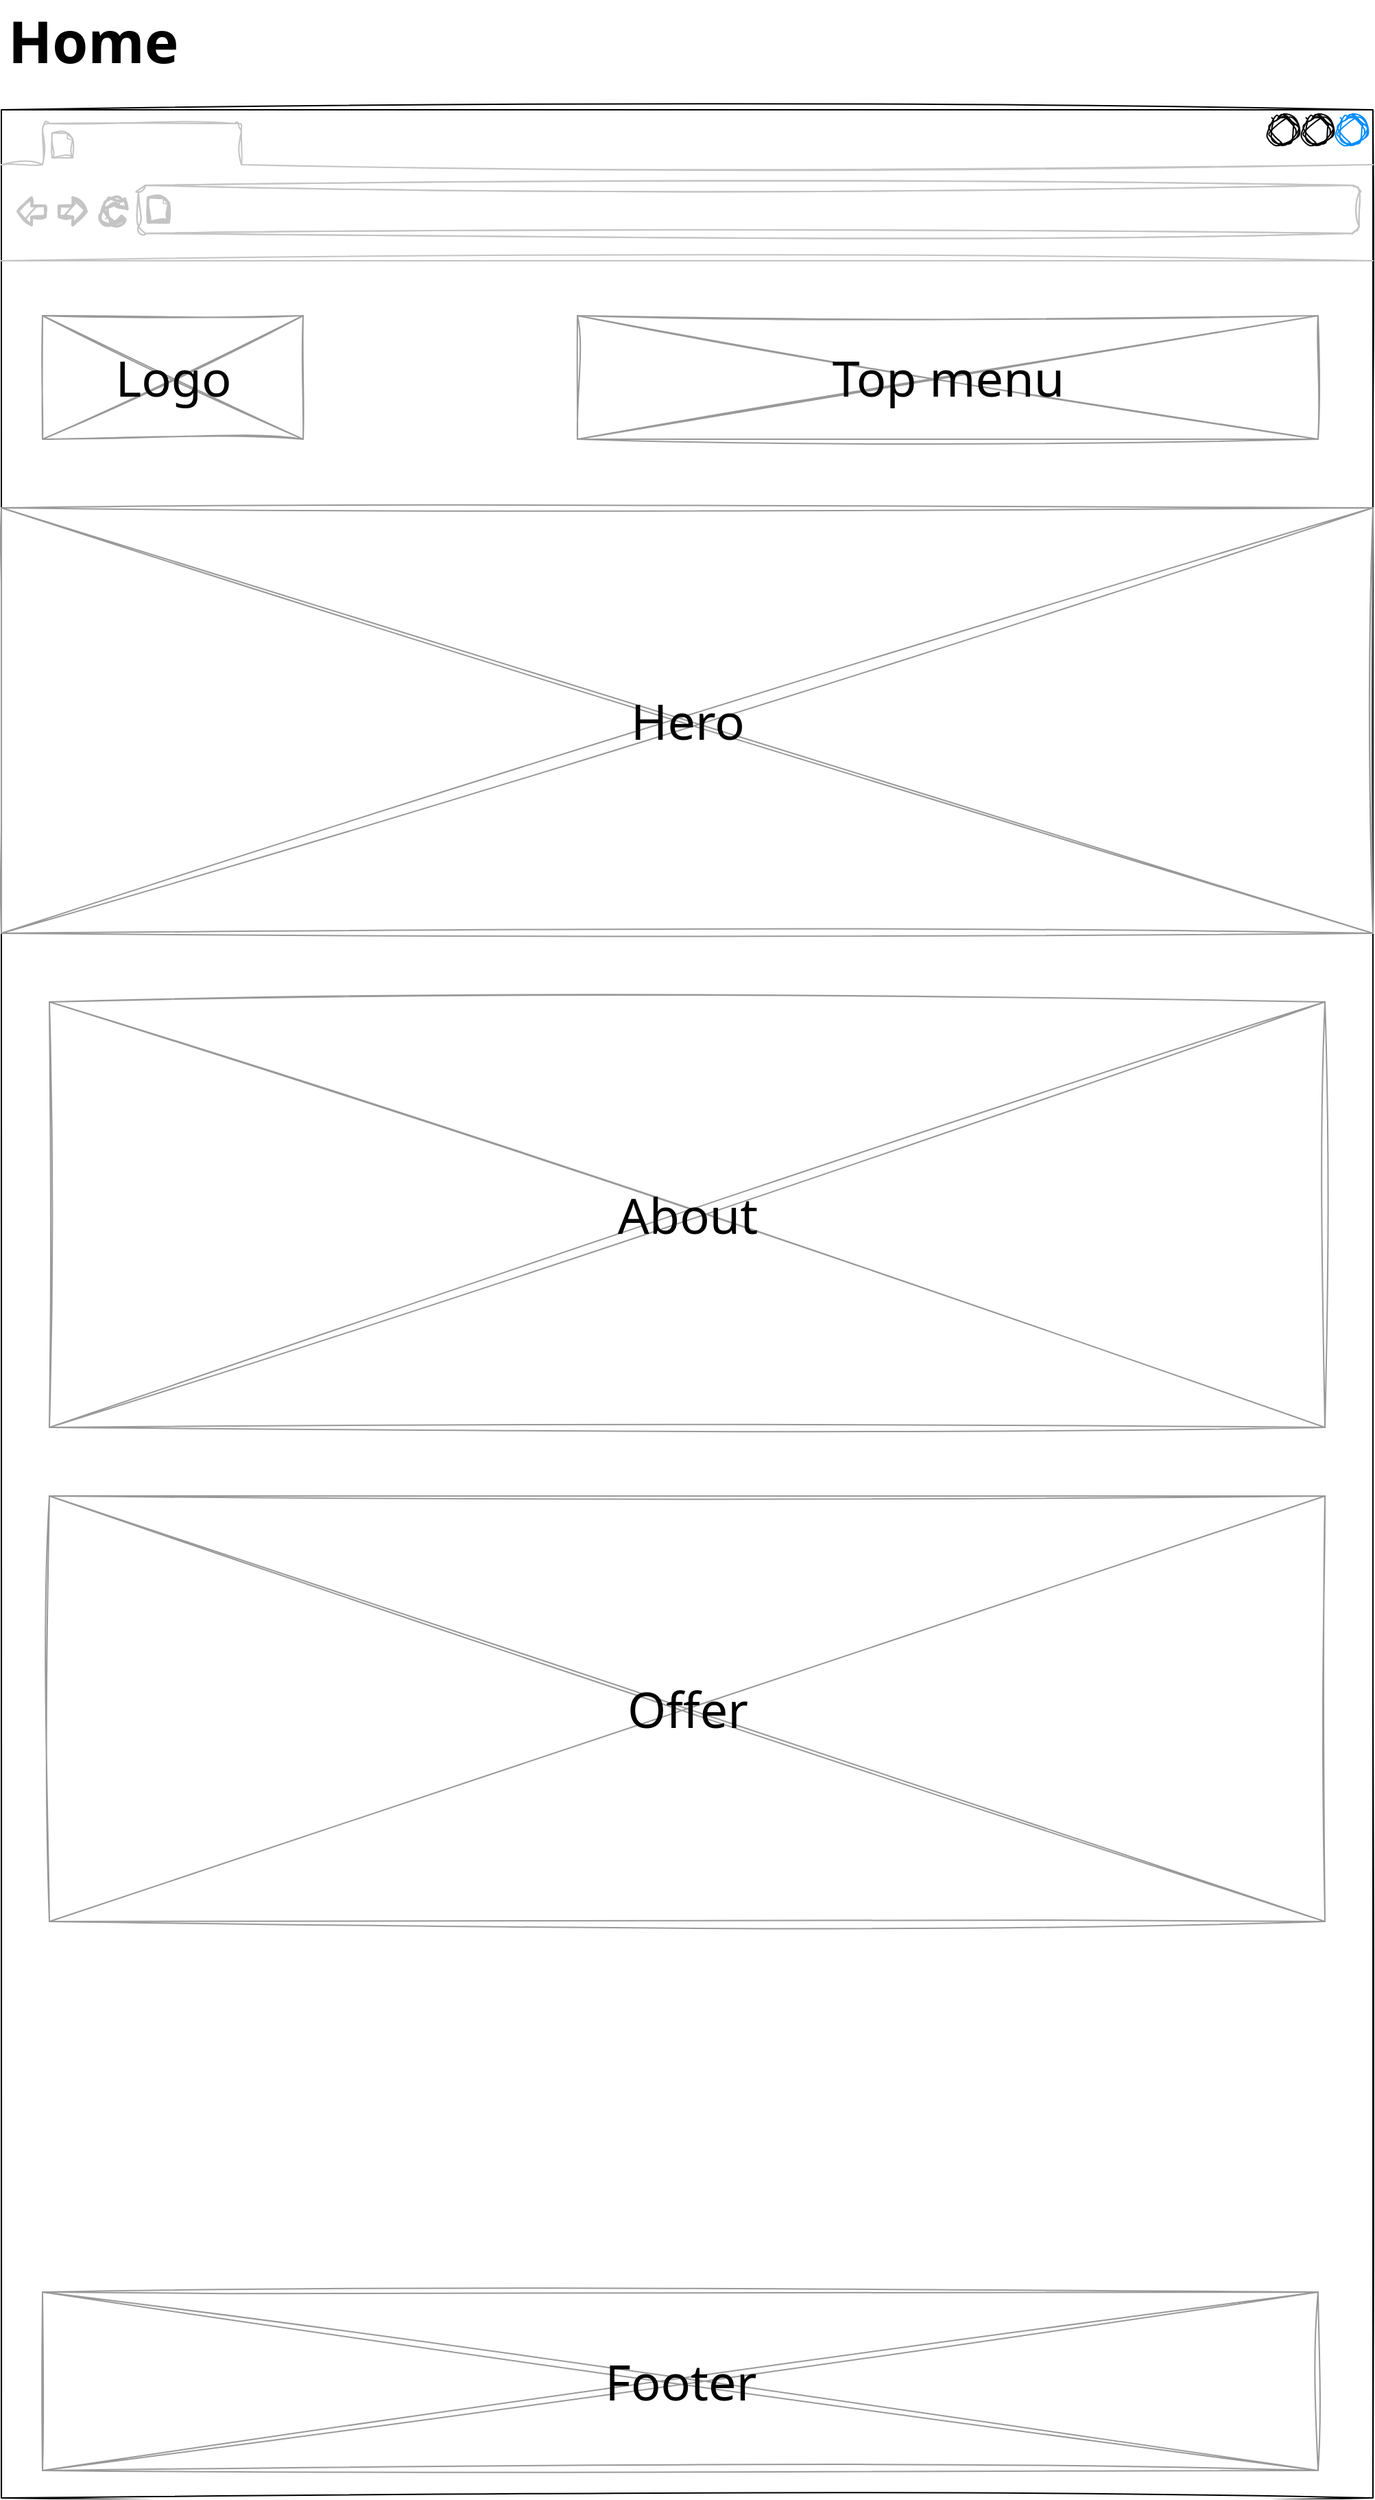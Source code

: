 <mxfile version="21.3.7" type="github" pages="8">
  <diagram name="Home" id="f1b7ffb7-ca1e-a977-7cf5-a751b3c06c05">
    <mxGraphModel dx="5130" dy="3997" grid="1" gridSize="10" guides="1" tooltips="1" connect="1" arrows="1" fold="1" page="1" pageScale="1" pageWidth="826" pageHeight="1169" background="none" math="0" shadow="0">
      <root>
        <mxCell id="0" />
        <mxCell id="1" parent="0" />
        <mxCell id="XexKhYFUGnHcfU3dh805-70" value="" style="strokeWidth=1;shadow=0;dashed=0;align=center;html=1;shape=mxgraph.mockup.containers.browserWindow;rSize=0;strokeColor2=#008cff;strokeColor3=#c4c4c4;mainText=,;recursiveResize=0;movable=0;resizable=0;rotatable=0;deletable=0;editable=0;locked=1;connectable=0;container=0;autosize=0;strokeOpacity=100;fillOpacity=100;fillColor=none;sketch=1;curveFitting=1;jiggle=2;" vertex="1" parent="1">
          <mxGeometry y="-90" width="1000" height="1740" as="geometry" />
        </mxCell>
        <mxCell id="XexKhYFUGnHcfU3dh805-64" value="Home" style="rounded=1;whiteSpace=wrap;html=1;fontSize=42;fontFamily=Noto Sans;fontSource=https%3A%2F%2Ffonts.googleapis.com%2Fcss%3Ffamily%3DNoto%2BSans;align=left;gradientColor=none;fontStyle=1;fillColor=none;strokeColor=none;sketch=1;curveFitting=1;jiggle=2;" vertex="1" parent="1">
          <mxGeometry x="3" y="-170" width="700" height="60" as="geometry" />
        </mxCell>
        <mxCell id="XexKhYFUGnHcfU3dh805-97" value="&lt;p style=&quot;font-size: 36px;&quot;&gt;Logo&lt;/p&gt;" style="verticalLabelPosition=middle;shadow=0;dashed=0;align=center;html=1;verticalAlign=middle;strokeWidth=1;shape=mxgraph.mockup.graphics.simpleIcon;strokeColor=#999999;labelPosition=center;fontStyle=0;fontFamily=Noto Sans;fontSource=https%3A%2F%2Ffonts.googleapis.com%2Fcss%3Ffamily%3DNoto%2BSans;sketch=1;curveFitting=1;jiggle=2;" vertex="1" parent="1">
          <mxGeometry x="30" y="60" width="190" height="90" as="geometry" />
        </mxCell>
        <mxCell id="XexKhYFUGnHcfU3dh805-100" value="&lt;p style=&quot;font-size: 36px;&quot;&gt;Top menu&lt;/p&gt;" style="verticalLabelPosition=middle;shadow=0;dashed=0;align=center;html=1;verticalAlign=middle;strokeWidth=1;shape=mxgraph.mockup.graphics.simpleIcon;strokeColor=#999999;labelPosition=center;fontStyle=0;fontFamily=Noto Sans;fontSource=https%3A%2F%2Ffonts.googleapis.com%2Fcss%3Ffamily%3DNoto%2BSans;sketch=1;curveFitting=1;jiggle=2;" vertex="1" parent="1">
          <mxGeometry x="420" y="60" width="540" height="90" as="geometry" />
        </mxCell>
        <mxCell id="XexKhYFUGnHcfU3dh805-101" value="&lt;p style=&quot;font-size: 36px;&quot;&gt;Footer&lt;/p&gt;" style="verticalLabelPosition=middle;shadow=0;dashed=0;align=center;html=1;verticalAlign=middle;strokeWidth=1;shape=mxgraph.mockup.graphics.simpleIcon;strokeColor=#999999;labelPosition=center;fontStyle=0;fontFamily=Noto Sans;fontSource=https%3A%2F%2Ffonts.googleapis.com%2Fcss%3Ffamily%3DNoto%2BSans;sketch=1;curveFitting=1;jiggle=2;" vertex="1" parent="1">
          <mxGeometry x="30" y="1500" width="930" height="130" as="geometry" />
        </mxCell>
        <mxCell id="XexKhYFUGnHcfU3dh805-102" value="&lt;p style=&quot;font-size: 36px;&quot;&gt;Hero&lt;/p&gt;" style="verticalLabelPosition=middle;shadow=0;dashed=0;align=center;html=1;verticalAlign=middle;strokeWidth=1;shape=mxgraph.mockup.graphics.simpleIcon;strokeColor=#999999;labelPosition=center;fontStyle=0;fontFamily=Noto Sans;fontSource=https%3A%2F%2Ffonts.googleapis.com%2Fcss%3Ffamily%3DNoto%2BSans;sketch=1;curveFitting=1;jiggle=2;" vertex="1" parent="1">
          <mxGeometry y="200" width="1000" height="310" as="geometry" />
        </mxCell>
        <mxCell id="XexKhYFUGnHcfU3dh805-103" value="&lt;p style=&quot;font-size: 36px;&quot;&gt;About&lt;/p&gt;" style="verticalLabelPosition=middle;shadow=0;dashed=0;align=center;html=1;verticalAlign=middle;strokeWidth=1;shape=mxgraph.mockup.graphics.simpleIcon;strokeColor=#999999;labelPosition=center;fontStyle=0;fontFamily=Noto Sans;fontSource=https%3A%2F%2Ffonts.googleapis.com%2Fcss%3Ffamily%3DNoto%2BSans;sketch=1;curveFitting=1;jiggle=2;" vertex="1" parent="1">
          <mxGeometry x="35" y="560" width="930" height="310" as="geometry" />
        </mxCell>
        <mxCell id="XexKhYFUGnHcfU3dh805-104" value="&lt;p style=&quot;font-size: 36px;&quot;&gt;Offer&lt;/p&gt;" style="verticalLabelPosition=middle;shadow=0;dashed=0;align=center;html=1;verticalAlign=middle;strokeWidth=1;shape=mxgraph.mockup.graphics.simpleIcon;strokeColor=#999999;labelPosition=center;fontStyle=0;fontFamily=Noto Sans;fontSource=https%3A%2F%2Ffonts.googleapis.com%2Fcss%3Ffamily%3DNoto%2BSans;sketch=1;curveFitting=1;jiggle=2;" vertex="1" parent="1">
          <mxGeometry x="35" y="920" width="930" height="310" as="geometry" />
        </mxCell>
      </root>
    </mxGraphModel>
  </diagram>
  <diagram name="Blog" id="t9nNm-OGqDk1KQs1UZtv">
    <mxGraphModel dx="2052" dy="2300" grid="1" gridSize="10" guides="1" tooltips="1" connect="1" arrows="1" fold="1" page="1" pageScale="1" pageWidth="826" pageHeight="1169" background="none" math="0" shadow="0">
      <root>
        <mxCell id="jdfjYdp7Dpk2zrsOBO0Q-0" />
        <mxCell id="jdfjYdp7Dpk2zrsOBO0Q-1" parent="jdfjYdp7Dpk2zrsOBO0Q-0" />
        <mxCell id="jdfjYdp7Dpk2zrsOBO0Q-2" value="" style="strokeWidth=1;shadow=0;dashed=0;align=center;html=1;shape=mxgraph.mockup.containers.browserWindow;rSize=0;strokeColor2=#008cff;strokeColor3=#c4c4c4;mainText=,;recursiveResize=0;movable=0;resizable=0;rotatable=0;deletable=0;editable=0;locked=1;connectable=0;container=0;autosize=0;strokeOpacity=100;fillOpacity=100;fillColor=none;sketch=1;curveFitting=1;jiggle=2;" vertex="1" parent="jdfjYdp7Dpk2zrsOBO0Q-1">
          <mxGeometry y="-90" width="1000" height="1740" as="geometry" />
        </mxCell>
        <mxCell id="jdfjYdp7Dpk2zrsOBO0Q-3" value="Blog" style="rounded=1;whiteSpace=wrap;html=1;fontSize=42;fontFamily=Noto Sans;fontSource=https%3A%2F%2Ffonts.googleapis.com%2Fcss%3Ffamily%3DNoto%2BSans;align=left;gradientColor=none;fontStyle=1;fillColor=none;strokeColor=none;sketch=1;curveFitting=1;jiggle=2;" vertex="1" parent="jdfjYdp7Dpk2zrsOBO0Q-1">
          <mxGeometry x="3" y="-170" width="700" height="60" as="geometry" />
        </mxCell>
        <mxCell id="jdfjYdp7Dpk2zrsOBO0Q-4" value="&lt;p style=&quot;font-size: 36px;&quot;&gt;Logo&lt;/p&gt;" style="verticalLabelPosition=middle;shadow=0;dashed=0;align=center;html=1;verticalAlign=middle;strokeWidth=1;shape=mxgraph.mockup.graphics.simpleIcon;strokeColor=#999999;labelPosition=center;fontStyle=0;fontFamily=Noto Sans;fontSource=https%3A%2F%2Ffonts.googleapis.com%2Fcss%3Ffamily%3DNoto%2BSans;sketch=1;curveFitting=1;jiggle=2;" vertex="1" parent="jdfjYdp7Dpk2zrsOBO0Q-1">
          <mxGeometry x="30" y="60" width="190" height="90" as="geometry" />
        </mxCell>
        <mxCell id="jdfjYdp7Dpk2zrsOBO0Q-5" value="&lt;p style=&quot;font-size: 36px;&quot;&gt;Top menu&lt;/p&gt;" style="verticalLabelPosition=middle;shadow=0;dashed=0;align=center;html=1;verticalAlign=middle;strokeWidth=1;shape=mxgraph.mockup.graphics.simpleIcon;strokeColor=#999999;labelPosition=center;fontStyle=0;fontFamily=Noto Sans;fontSource=https%3A%2F%2Ffonts.googleapis.com%2Fcss%3Ffamily%3DNoto%2BSans;sketch=1;curveFitting=1;jiggle=2;" vertex="1" parent="jdfjYdp7Dpk2zrsOBO0Q-1">
          <mxGeometry x="420" y="60" width="540" height="90" as="geometry" />
        </mxCell>
        <mxCell id="jdfjYdp7Dpk2zrsOBO0Q-6" value="&lt;p style=&quot;font-size: 36px;&quot;&gt;Footer&lt;/p&gt;" style="verticalLabelPosition=middle;shadow=0;dashed=0;align=center;html=1;verticalAlign=middle;strokeWidth=1;shape=mxgraph.mockup.graphics.simpleIcon;strokeColor=#999999;labelPosition=center;fontStyle=0;fontFamily=Noto Sans;fontSource=https%3A%2F%2Ffonts.googleapis.com%2Fcss%3Ffamily%3DNoto%2BSans;sketch=1;curveFitting=1;jiggle=2;" vertex="1" parent="jdfjYdp7Dpk2zrsOBO0Q-1">
          <mxGeometry x="30" y="1500" width="930" height="130" as="geometry" />
        </mxCell>
        <mxCell id="jdfjYdp7Dpk2zrsOBO0Q-7" value="&lt;p style=&quot;font-size: 36px;&quot;&gt;Hero&lt;/p&gt;" style="verticalLabelPosition=middle;shadow=0;dashed=0;align=center;html=1;verticalAlign=middle;strokeWidth=1;shape=mxgraph.mockup.graphics.simpleIcon;strokeColor=#999999;labelPosition=center;fontStyle=0;fontFamily=Noto Sans;fontSource=https%3A%2F%2Ffonts.googleapis.com%2Fcss%3Ffamily%3DNoto%2BSans;sketch=1;curveFitting=1;jiggle=2;" vertex="1" parent="jdfjYdp7Dpk2zrsOBO0Q-1">
          <mxGeometry x="10" y="200" width="980" height="150" as="geometry" />
        </mxCell>
        <mxCell id="jdfjYdp7Dpk2zrsOBO0Q-8" value="&lt;p style=&quot;font-size: 36px;&quot;&gt;Posts&lt;/p&gt;" style="verticalLabelPosition=middle;shadow=0;dashed=0;align=center;html=1;verticalAlign=middle;strokeWidth=1;shape=mxgraph.mockup.graphics.simpleIcon;strokeColor=#999999;labelPosition=center;fontStyle=0;fontFamily=Noto Sans;fontSource=https%3A%2F%2Ffonts.googleapis.com%2Fcss%3Ffamily%3DNoto%2BSans;sketch=1;curveFitting=1;jiggle=2;" vertex="1" parent="jdfjYdp7Dpk2zrsOBO0Q-1">
          <mxGeometry x="20" y="390" width="940" height="1030" as="geometry" />
        </mxCell>
        <mxCell id="Bv6TClAobCggvYSNfZHS-0" style="edgeStyle=orthogonalEdgeStyle;rounded=0;orthogonalLoop=1;jettySize=auto;html=1;exitX=1;exitY=0.5;exitDx=0;exitDy=0;strokeWidth=4;" edge="1" parent="jdfjYdp7Dpk2zrsOBO0Q-1" source="BR5kYCvfZQOicTjzTiLp-3">
          <mxGeometry relative="1" as="geometry">
            <mxPoint x="1100" y="570" as="targetPoint" />
          </mxGeometry>
        </mxCell>
        <mxCell id="BR5kYCvfZQOicTjzTiLp-3" value="" style="rounded=0;whiteSpace=wrap;html=1;" vertex="1" parent="jdfjYdp7Dpk2zrsOBO0Q-1">
          <mxGeometry x="30" y="410" width="410" height="500" as="geometry" />
        </mxCell>
        <mxCell id="BR5kYCvfZQOicTjzTiLp-1" value="&lt;p style=&quot;font-size: 36px;&quot;&gt;Image&lt;/p&gt;" style="verticalLabelPosition=middle;shadow=0;dashed=0;align=center;html=1;verticalAlign=middle;strokeWidth=1;shape=mxgraph.mockup.graphics.simpleIcon;strokeColor=#999999;labelPosition=center;fontStyle=0;fontFamily=Noto Sans;fontSource=https%3A%2F%2Ffonts.googleapis.com%2Fcss%3Ffamily%3DNoto%2BSans;sketch=1;curveFitting=1;jiggle=2;" vertex="1" parent="jdfjYdp7Dpk2zrsOBO0Q-1">
          <mxGeometry x="50" y="420" width="340" height="310" as="geometry" />
        </mxCell>
        <mxCell id="Bv6TClAobCggvYSNfZHS-2" style="edgeStyle=orthogonalEdgeStyle;rounded=0;orthogonalLoop=1;jettySize=auto;html=1;fontSize=13;strokeWidth=4;" edge="1" parent="jdfjYdp7Dpk2zrsOBO0Q-1" source="BR5kYCvfZQOicTjzTiLp-2">
          <mxGeometry relative="1" as="geometry">
            <mxPoint x="1130" y="845" as="targetPoint" />
          </mxGeometry>
        </mxCell>
        <mxCell id="BR5kYCvfZQOicTjzTiLp-2" value="&lt;p style=&quot;font-size: 23px;&quot;&gt;&lt;span style=&quot;background-color: initial; font-size: 23px;&quot;&gt;Read more&lt;/span&gt;&lt;br style=&quot;font-size: 23px;&quot;&gt;&lt;/p&gt;" style="verticalLabelPosition=middle;shadow=0;dashed=0;align=center;html=1;verticalAlign=middle;strokeWidth=1;shape=mxgraph.mockup.graphics.simpleIcon;strokeColor=#999999;labelPosition=center;fontStyle=0;fontFamily=Noto Sans;fontSource=https%3A%2F%2Ffonts.googleapis.com%2Fcss%3Ffamily%3DNoto%2BSans;sketch=1;curveFitting=1;jiggle=2;fontSize=23;" vertex="1" parent="jdfjYdp7Dpk2zrsOBO0Q-1">
          <mxGeometry x="60" y="820" width="110" height="50" as="geometry" />
        </mxCell>
        <UserObject label="Post card" placeholders="1" name="Variable" id="Bv6TClAobCggvYSNfZHS-1">
          <mxCell style="text;html=1;strokeColor=none;fillColor=none;align=center;verticalAlign=middle;whiteSpace=wrap;overflow=hidden;fontSize=42;" vertex="1" parent="jdfjYdp7Dpk2zrsOBO0Q-1">
            <mxGeometry x="1130" y="540" width="180" height="65" as="geometry" />
          </mxCell>
        </UserObject>
        <UserObject label="Link to Individual post" placeholders="1" name="Variable" id="Bv6TClAobCggvYSNfZHS-3">
          <mxCell style="text;html=1;strokeColor=none;fillColor=none;align=left;verticalAlign=middle;whiteSpace=wrap;overflow=hidden;fontSize=29;" vertex="1" parent="jdfjYdp7Dpk2zrsOBO0Q-1">
            <mxGeometry x="1160" y="812.5" width="310" height="87.5" as="geometry" />
          </mxCell>
        </UserObject>
      </root>
    </mxGraphModel>
  </diagram>
  <diagram name="Individual post" id="z8-I2yXZ72ctRzcJp6PR">
    <mxGraphModel dx="3731" dy="3225" grid="1" gridSize="10" guides="1" tooltips="1" connect="1" arrows="1" fold="1" page="1" pageScale="1" pageWidth="826" pageHeight="1169" background="none" math="0" shadow="0">
      <root>
        <mxCell id="hn_hDiAqOcu1L55KhN0u-0" />
        <mxCell id="hn_hDiAqOcu1L55KhN0u-1" parent="hn_hDiAqOcu1L55KhN0u-0" />
        <mxCell id="hn_hDiAqOcu1L55KhN0u-2" value="" style="strokeWidth=1;shadow=0;dashed=0;align=center;html=1;shape=mxgraph.mockup.containers.browserWindow;rSize=0;strokeColor2=#008cff;strokeColor3=#c4c4c4;mainText=,;recursiveResize=0;movable=0;resizable=0;rotatable=0;deletable=0;editable=0;locked=1;connectable=0;container=0;autosize=0;strokeOpacity=100;fillOpacity=100;fillColor=none;sketch=1;curveFitting=1;jiggle=2;" vertex="1" parent="hn_hDiAqOcu1L55KhN0u-1">
          <mxGeometry y="-90" width="1000" height="1740" as="geometry" />
        </mxCell>
        <mxCell id="hn_hDiAqOcu1L55KhN0u-3" value="Individual post" style="rounded=1;whiteSpace=wrap;html=1;fontSize=42;fontFamily=Noto Sans;fontSource=https%3A%2F%2Ffonts.googleapis.com%2Fcss%3Ffamily%3DNoto%2BSans;align=left;gradientColor=none;fontStyle=1;fillColor=none;strokeColor=none;sketch=1;curveFitting=1;jiggle=2;" vertex="1" parent="hn_hDiAqOcu1L55KhN0u-1">
          <mxGeometry x="3" y="-170" width="700" height="60" as="geometry" />
        </mxCell>
        <mxCell id="hn_hDiAqOcu1L55KhN0u-4" value="&lt;p style=&quot;font-size: 36px;&quot;&gt;Logo&lt;/p&gt;" style="verticalLabelPosition=middle;shadow=0;dashed=0;align=center;html=1;verticalAlign=middle;strokeWidth=1;shape=mxgraph.mockup.graphics.simpleIcon;strokeColor=#999999;labelPosition=center;fontStyle=0;fontFamily=Noto Sans;fontSource=https%3A%2F%2Ffonts.googleapis.com%2Fcss%3Ffamily%3DNoto%2BSans;sketch=1;curveFitting=1;jiggle=2;" vertex="1" parent="hn_hDiAqOcu1L55KhN0u-1">
          <mxGeometry x="30" y="60" width="190" height="90" as="geometry" />
        </mxCell>
        <mxCell id="hn_hDiAqOcu1L55KhN0u-5" value="&lt;p style=&quot;font-size: 36px;&quot;&gt;Top menu&lt;/p&gt;" style="verticalLabelPosition=middle;shadow=0;dashed=0;align=center;html=1;verticalAlign=middle;strokeWidth=1;shape=mxgraph.mockup.graphics.simpleIcon;strokeColor=#999999;labelPosition=center;fontStyle=0;fontFamily=Noto Sans;fontSource=https%3A%2F%2Ffonts.googleapis.com%2Fcss%3Ffamily%3DNoto%2BSans;sketch=1;curveFitting=1;jiggle=2;" vertex="1" parent="hn_hDiAqOcu1L55KhN0u-1">
          <mxGeometry x="420" y="60" width="540" height="90" as="geometry" />
        </mxCell>
        <mxCell id="hn_hDiAqOcu1L55KhN0u-6" value="&lt;p style=&quot;font-size: 36px;&quot;&gt;Footer&lt;/p&gt;" style="verticalLabelPosition=middle;shadow=0;dashed=0;align=center;html=1;verticalAlign=middle;strokeWidth=1;shape=mxgraph.mockup.graphics.simpleIcon;strokeColor=#999999;labelPosition=center;fontStyle=0;fontFamily=Noto Sans;fontSource=https%3A%2F%2Ffonts.googleapis.com%2Fcss%3Ffamily%3DNoto%2BSans;sketch=1;curveFitting=1;jiggle=2;" vertex="1" parent="hn_hDiAqOcu1L55KhN0u-1">
          <mxGeometry x="30" y="1500" width="930" height="130" as="geometry" />
        </mxCell>
        <mxCell id="hn_hDiAqOcu1L55KhN0u-7" value="&lt;p style=&quot;font-size: 36px;&quot;&gt;Hero&lt;/p&gt;" style="verticalLabelPosition=middle;shadow=0;dashed=0;align=center;html=1;verticalAlign=middle;strokeWidth=1;shape=mxgraph.mockup.graphics.simpleIcon;strokeColor=#999999;labelPosition=center;fontStyle=0;fontFamily=Noto Sans;fontSource=https%3A%2F%2Ffonts.googleapis.com%2Fcss%3Ffamily%3DNoto%2BSans;sketch=1;curveFitting=1;jiggle=2;" vertex="1" parent="hn_hDiAqOcu1L55KhN0u-1">
          <mxGeometry x="10" y="200" width="980" height="150" as="geometry" />
        </mxCell>
        <mxCell id="hn_hDiAqOcu1L55KhN0u-10" value="" style="rounded=0;whiteSpace=wrap;html=1;" vertex="1" parent="hn_hDiAqOcu1L55KhN0u-1">
          <mxGeometry x="30" y="410" width="950" height="1020" as="geometry" />
        </mxCell>
        <mxCell id="X-rcv1pr4bSzqXrHqVum-2" value="&lt;h1&gt;Heading&lt;/h1&gt;&lt;p&gt;Labels&lt;/p&gt;Content.&amp;nbsp;&lt;span style=&quot;background-color: initial;&quot;&gt;Lorem ipsum dolor sit amet, consectetur adipisicing elit, sed do eiusmod tempor incididunt ut labore et dolore magna aliqua.&lt;/span&gt;" style="text;html=1;strokeColor=none;fillColor=none;spacing=5;spacingTop=-20;whiteSpace=wrap;overflow=hidden;rounded=0;" vertex="1" parent="hn_hDiAqOcu1L55KhN0u-1">
          <mxGeometry x="80" y="465" width="840" height="120" as="geometry" />
        </mxCell>
        <mxCell id="X-rcv1pr4bSzqXrHqVum-12" value="" style="group" vertex="1" connectable="0" parent="hn_hDiAqOcu1L55KhN0u-1">
          <mxGeometry x="90" y="630" width="700" height="620" as="geometry" />
        </mxCell>
        <mxCell id="X-rcv1pr4bSzqXrHqVum-3" value="" style="verticalLabelPosition=bottom;shadow=0;dashed=0;align=center;html=1;verticalAlign=top;strokeWidth=1;shape=mxgraph.mockup.graphics.simpleIcon;strokeColor=#999999;fillColor=#ffffff;" vertex="1" parent="X-rcv1pr4bSzqXrHqVum-12">
          <mxGeometry width="175" height="155" as="geometry" />
        </mxCell>
        <mxCell id="X-rcv1pr4bSzqXrHqVum-4" value="" style="verticalLabelPosition=bottom;shadow=0;dashed=0;align=center;html=1;verticalAlign=top;strokeWidth=1;shape=mxgraph.mockup.graphics.simpleIcon;strokeColor=#999999;fillColor=#ffffff;" vertex="1" parent="X-rcv1pr4bSzqXrHqVum-12">
          <mxGeometry x="262.5" width="175" height="155" as="geometry" />
        </mxCell>
        <mxCell id="X-rcv1pr4bSzqXrHqVum-5" value="" style="verticalLabelPosition=bottom;shadow=0;dashed=0;align=center;html=1;verticalAlign=top;strokeWidth=1;shape=mxgraph.mockup.graphics.simpleIcon;strokeColor=#999999;fillColor=#ffffff;" vertex="1" parent="X-rcv1pr4bSzqXrHqVum-12">
          <mxGeometry x="525" width="175" height="155" as="geometry" />
        </mxCell>
        <mxCell id="X-rcv1pr4bSzqXrHqVum-6" value="" style="verticalLabelPosition=bottom;shadow=0;dashed=0;align=center;html=1;verticalAlign=top;strokeWidth=1;shape=mxgraph.mockup.graphics.simpleIcon;strokeColor=#999999;fillColor=#ffffff;" vertex="1" parent="X-rcv1pr4bSzqXrHqVum-12">
          <mxGeometry y="232.5" width="175" height="155" as="geometry" />
        </mxCell>
        <mxCell id="X-rcv1pr4bSzqXrHqVum-7" value="" style="verticalLabelPosition=bottom;shadow=0;dashed=0;align=center;html=1;verticalAlign=top;strokeWidth=1;shape=mxgraph.mockup.graphics.simpleIcon;strokeColor=#999999;fillColor=#ffffff;" vertex="1" parent="X-rcv1pr4bSzqXrHqVum-12">
          <mxGeometry x="262.5" y="232.5" width="175" height="155" as="geometry" />
        </mxCell>
        <mxCell id="X-rcv1pr4bSzqXrHqVum-13" style="edgeStyle=orthogonalEdgeStyle;rounded=0;orthogonalLoop=1;jettySize=auto;html=1;strokeWidth=4;" edge="1" parent="X-rcv1pr4bSzqXrHqVum-12" source="X-rcv1pr4bSzqXrHqVum-8">
          <mxGeometry relative="1" as="geometry">
            <mxPoint x="1100" y="320" as="targetPoint" />
          </mxGeometry>
        </mxCell>
        <mxCell id="X-rcv1pr4bSzqXrHqVum-8" value="" style="verticalLabelPosition=bottom;shadow=0;dashed=0;align=center;html=1;verticalAlign=top;strokeWidth=1;shape=mxgraph.mockup.graphics.simpleIcon;strokeColor=#999999;fillColor=#ffffff;" vertex="1" parent="X-rcv1pr4bSzqXrHqVum-12">
          <mxGeometry x="525" y="232.5" width="175" height="155" as="geometry" />
        </mxCell>
        <mxCell id="X-rcv1pr4bSzqXrHqVum-9" value="" style="verticalLabelPosition=bottom;shadow=0;dashed=0;align=center;html=1;verticalAlign=top;strokeWidth=1;shape=mxgraph.mockup.graphics.simpleIcon;strokeColor=#999999;fillColor=#ffffff;" vertex="1" parent="X-rcv1pr4bSzqXrHqVum-12">
          <mxGeometry y="465" width="175" height="155" as="geometry" />
        </mxCell>
        <mxCell id="X-rcv1pr4bSzqXrHqVum-10" value="" style="verticalLabelPosition=bottom;shadow=0;dashed=0;align=center;html=1;verticalAlign=top;strokeWidth=1;shape=mxgraph.mockup.graphics.simpleIcon;strokeColor=#999999;fillColor=#ffffff;" vertex="1" parent="X-rcv1pr4bSzqXrHqVum-12">
          <mxGeometry x="262.5" y="465" width="175" height="155" as="geometry" />
        </mxCell>
        <mxCell id="X-rcv1pr4bSzqXrHqVum-11" value="" style="verticalLabelPosition=bottom;shadow=0;dashed=0;align=center;html=1;verticalAlign=top;strokeWidth=1;shape=mxgraph.mockup.graphics.simpleIcon;strokeColor=#999999;fillColor=#ffffff;" vertex="1" parent="X-rcv1pr4bSzqXrHqVum-12">
          <mxGeometry x="525" y="465" width="175" height="155" as="geometry" />
        </mxCell>
        <mxCell id="X-rcv1pr4bSzqXrHqVum-15" value="Post Gallery" style="text;strokeColor=none;fillColor=none;html=1;fontSize=24;fontStyle=1;verticalAlign=middle;align=center;" vertex="1" parent="hn_hDiAqOcu1L55KhN0u-1">
          <mxGeometry x="1220" y="920" width="100" height="40" as="geometry" />
        </mxCell>
      </root>
    </mxGraphModel>
  </diagram>
  <diagram name="Team" id="t0dOLN3MZ9JJS4J-Cezv">
    <mxGraphModel dx="3731" dy="3225" grid="1" gridSize="10" guides="1" tooltips="1" connect="1" arrows="1" fold="1" page="1" pageScale="1" pageWidth="826" pageHeight="1169" background="none" math="0" shadow="0">
      <root>
        <mxCell id="-WmPnrNF6t_q7OGe2ewF-0" />
        <mxCell id="-WmPnrNF6t_q7OGe2ewF-1" parent="-WmPnrNF6t_q7OGe2ewF-0" />
        <mxCell id="-WmPnrNF6t_q7OGe2ewF-2" value="" style="strokeWidth=1;shadow=0;dashed=0;align=center;html=1;shape=mxgraph.mockup.containers.browserWindow;rSize=0;strokeColor2=#008cff;strokeColor3=#c4c4c4;mainText=,;recursiveResize=0;movable=0;resizable=0;rotatable=0;deletable=0;editable=0;locked=1;connectable=0;container=0;autosize=0;strokeOpacity=100;fillOpacity=100;fillColor=none;sketch=1;curveFitting=1;jiggle=2;" vertex="1" parent="-WmPnrNF6t_q7OGe2ewF-1">
          <mxGeometry y="-90" width="1000" height="1740" as="geometry" />
        </mxCell>
        <mxCell id="-WmPnrNF6t_q7OGe2ewF-3" value="Our team" style="rounded=1;whiteSpace=wrap;html=1;fontSize=42;fontFamily=Noto Sans;fontSource=https%3A%2F%2Ffonts.googleapis.com%2Fcss%3Ffamily%3DNoto%2BSans;align=left;gradientColor=none;fontStyle=1;fillColor=none;strokeColor=none;sketch=1;curveFitting=1;jiggle=2;" vertex="1" parent="-WmPnrNF6t_q7OGe2ewF-1">
          <mxGeometry x="3" y="-170" width="700" height="60" as="geometry" />
        </mxCell>
        <mxCell id="-WmPnrNF6t_q7OGe2ewF-4" value="&lt;p style=&quot;font-size: 36px;&quot;&gt;Logo&lt;/p&gt;" style="verticalLabelPosition=middle;shadow=0;dashed=0;align=center;html=1;verticalAlign=middle;strokeWidth=1;shape=mxgraph.mockup.graphics.simpleIcon;strokeColor=#999999;labelPosition=center;fontStyle=0;fontFamily=Noto Sans;fontSource=https%3A%2F%2Ffonts.googleapis.com%2Fcss%3Ffamily%3DNoto%2BSans;sketch=1;curveFitting=1;jiggle=2;" vertex="1" parent="-WmPnrNF6t_q7OGe2ewF-1">
          <mxGeometry x="30" y="60" width="190" height="90" as="geometry" />
        </mxCell>
        <mxCell id="-WmPnrNF6t_q7OGe2ewF-5" value="&lt;p style=&quot;font-size: 36px;&quot;&gt;Top menu&lt;/p&gt;" style="verticalLabelPosition=middle;shadow=0;dashed=0;align=center;html=1;verticalAlign=middle;strokeWidth=1;shape=mxgraph.mockup.graphics.simpleIcon;strokeColor=#999999;labelPosition=center;fontStyle=0;fontFamily=Noto Sans;fontSource=https%3A%2F%2Ffonts.googleapis.com%2Fcss%3Ffamily%3DNoto%2BSans;sketch=1;curveFitting=1;jiggle=2;" vertex="1" parent="-WmPnrNF6t_q7OGe2ewF-1">
          <mxGeometry x="420" y="60" width="540" height="90" as="geometry" />
        </mxCell>
        <mxCell id="-WmPnrNF6t_q7OGe2ewF-6" value="&lt;p style=&quot;font-size: 36px;&quot;&gt;Footer&lt;/p&gt;" style="verticalLabelPosition=middle;shadow=0;dashed=0;align=center;html=1;verticalAlign=middle;strokeWidth=1;shape=mxgraph.mockup.graphics.simpleIcon;strokeColor=#999999;labelPosition=center;fontStyle=0;fontFamily=Noto Sans;fontSource=https%3A%2F%2Ffonts.googleapis.com%2Fcss%3Ffamily%3DNoto%2BSans;sketch=1;curveFitting=1;jiggle=2;" vertex="1" parent="-WmPnrNF6t_q7OGe2ewF-1">
          <mxGeometry x="30" y="1500" width="930" height="130" as="geometry" />
        </mxCell>
        <mxCell id="-WmPnrNF6t_q7OGe2ewF-7" value="&lt;p style=&quot;font-size: 36px;&quot;&gt;Hero&lt;/p&gt;" style="verticalLabelPosition=middle;shadow=0;dashed=0;align=center;html=1;verticalAlign=middle;strokeWidth=1;shape=mxgraph.mockup.graphics.simpleIcon;strokeColor=#999999;labelPosition=center;fontStyle=0;fontFamily=Noto Sans;fontSource=https%3A%2F%2Ffonts.googleapis.com%2Fcss%3Ffamily%3DNoto%2BSans;sketch=1;curveFitting=1;jiggle=2;" vertex="1" parent="-WmPnrNF6t_q7OGe2ewF-1">
          <mxGeometry x="10" y="200" width="980" height="150" as="geometry" />
        </mxCell>
        <mxCell id="rbIrEuQOAQgCsgnWcWE9-9" value="Team&#xa;Profile pictures" style="group;fontSize=30;verticalAlign=middle;fontFamily=Noto Sans;fontSource=https%3A%2F%2Ffonts.googleapis.com%2Fcss%3Ffamily%3DNoto%2BSans;" vertex="1" connectable="0" parent="-WmPnrNF6t_q7OGe2ewF-1">
          <mxGeometry x="60" y="420" width="900" height="920" as="geometry" />
        </mxCell>
        <mxCell id="rbIrEuQOAQgCsgnWcWE9-4" value="" style="verticalLabelPosition=bottom;shadow=0;dashed=0;align=center;html=1;verticalAlign=top;strokeWidth=1;shape=mxgraph.mockup.graphics.simpleIcon;strokeColor=#999999;fillColor=#ffffff;" vertex="1" parent="rbIrEuQOAQgCsgnWcWE9-9">
          <mxGeometry x="337.5" y="345" width="225" height="230" as="geometry" />
        </mxCell>
        <mxCell id="rbIrEuQOAQgCsgnWcWE9-0" value="" style="verticalLabelPosition=bottom;shadow=0;dashed=0;align=center;html=1;verticalAlign=top;strokeWidth=1;shape=mxgraph.mockup.graphics.simpleIcon;strokeColor=#999999;fillColor=#ffffff;" vertex="1" parent="rbIrEuQOAQgCsgnWcWE9-9">
          <mxGeometry width="225" height="230" as="geometry" />
        </mxCell>
        <mxCell id="rbIrEuQOAQgCsgnWcWE9-1" value="" style="verticalLabelPosition=bottom;shadow=0;dashed=0;align=center;html=1;verticalAlign=top;strokeWidth=1;shape=mxgraph.mockup.graphics.simpleIcon;strokeColor=#999999;fillColor=#ffffff;" vertex="1" parent="rbIrEuQOAQgCsgnWcWE9-9">
          <mxGeometry x="337.5" width="225" height="230" as="geometry" />
        </mxCell>
        <mxCell id="rbIrEuQOAQgCsgnWcWE9-2" value="" style="verticalLabelPosition=bottom;shadow=0;dashed=0;align=center;html=1;verticalAlign=top;strokeWidth=1;shape=mxgraph.mockup.graphics.simpleIcon;strokeColor=#999999;fillColor=#ffffff;" vertex="1" parent="rbIrEuQOAQgCsgnWcWE9-9">
          <mxGeometry x="675" width="225" height="230" as="geometry" />
        </mxCell>
        <mxCell id="rbIrEuQOAQgCsgnWcWE9-3" value="" style="verticalLabelPosition=bottom;shadow=0;dashed=0;align=center;html=1;verticalAlign=top;strokeWidth=1;shape=mxgraph.mockup.graphics.simpleIcon;strokeColor=#999999;fillColor=#ffffff;" vertex="1" parent="rbIrEuQOAQgCsgnWcWE9-9">
          <mxGeometry y="345" width="225" height="230" as="geometry" />
        </mxCell>
        <mxCell id="rbIrEuQOAQgCsgnWcWE9-5" value="" style="verticalLabelPosition=bottom;shadow=0;dashed=0;align=center;html=1;verticalAlign=top;strokeWidth=1;shape=mxgraph.mockup.graphics.simpleIcon;strokeColor=#999999;fillColor=#ffffff;" vertex="1" parent="rbIrEuQOAQgCsgnWcWE9-9">
          <mxGeometry x="675" y="345" width="225" height="230" as="geometry" />
        </mxCell>
        <mxCell id="rbIrEuQOAQgCsgnWcWE9-6" value="" style="verticalLabelPosition=bottom;shadow=0;dashed=0;align=center;html=1;verticalAlign=top;strokeWidth=1;shape=mxgraph.mockup.graphics.simpleIcon;strokeColor=#999999;fillColor=#ffffff;" vertex="1" parent="rbIrEuQOAQgCsgnWcWE9-9">
          <mxGeometry y="690" width="225" height="230" as="geometry" />
        </mxCell>
        <mxCell id="rbIrEuQOAQgCsgnWcWE9-7" value="" style="verticalLabelPosition=bottom;shadow=0;dashed=0;align=center;html=1;verticalAlign=top;strokeWidth=1;shape=mxgraph.mockup.graphics.simpleIcon;strokeColor=#999999;fillColor=#ffffff;" vertex="1" parent="rbIrEuQOAQgCsgnWcWE9-9">
          <mxGeometry x="337.5" y="690" width="225" height="230" as="geometry" />
        </mxCell>
        <mxCell id="rbIrEuQOAQgCsgnWcWE9-8" value="" style="verticalLabelPosition=bottom;shadow=0;dashed=0;align=center;html=1;verticalAlign=top;strokeWidth=1;shape=mxgraph.mockup.graphics.simpleIcon;strokeColor=#999999;fillColor=#ffffff;" vertex="1" parent="rbIrEuQOAQgCsgnWcWE9-9">
          <mxGeometry x="675" y="690" width="225" height="230" as="geometry" />
        </mxCell>
      </root>
    </mxGraphModel>
  </diagram>
  <diagram id="FgCRfOj3CnbWsxEqC-fM" name="Individual profile">
    <mxGraphModel dx="3731" dy="3225" grid="1" gridSize="10" guides="1" tooltips="1" connect="1" arrows="1" fold="1" page="1" pageScale="1" pageWidth="827" pageHeight="1169" math="0" shadow="0">
      <root>
        <mxCell id="0" />
        <mxCell id="1" parent="0" />
        <mxCell id="vgstjV62nQQDFDdGLysw-1" value="" style="strokeWidth=1;shadow=0;dashed=0;align=center;html=1;shape=mxgraph.mockup.containers.browserWindow;rSize=0;strokeColor2=#008cff;strokeColor3=#c4c4c4;mainText=,;recursiveResize=0;movable=0;resizable=0;rotatable=0;deletable=0;editable=0;locked=1;connectable=0;container=0;autosize=0;strokeOpacity=100;fillOpacity=100;fillColor=none;sketch=1;curveFitting=1;jiggle=2;" vertex="1" parent="1">
          <mxGeometry y="-90" width="1000" height="1740" as="geometry" />
        </mxCell>
        <mxCell id="vgstjV62nQQDFDdGLysw-2" value="Individual Profile" style="rounded=1;whiteSpace=wrap;html=1;fontSize=42;fontFamily=Noto Sans;fontSource=https%3A%2F%2Ffonts.googleapis.com%2Fcss%3Ffamily%3DNoto%2BSans;align=left;gradientColor=none;fontStyle=1;fillColor=none;strokeColor=none;sketch=1;curveFitting=1;jiggle=2;" vertex="1" parent="1">
          <mxGeometry x="3" y="-170" width="700" height="60" as="geometry" />
        </mxCell>
        <mxCell id="vgstjV62nQQDFDdGLysw-3" value="&lt;p style=&quot;font-size: 36px;&quot;&gt;Logo&lt;/p&gt;" style="verticalLabelPosition=middle;shadow=0;dashed=0;align=center;html=1;verticalAlign=middle;strokeWidth=1;shape=mxgraph.mockup.graphics.simpleIcon;strokeColor=#CCCCCC;labelPosition=center;fontStyle=0;fontFamily=Noto Sans;fontSource=https%3A%2F%2Ffonts.googleapis.com%2Fcss%3Ffamily%3DNoto%2BSans;sketch=1;curveFitting=1;jiggle=2;" vertex="1" parent="1">
          <mxGeometry x="30" y="60" width="190" height="100" as="geometry" />
        </mxCell>
        <mxCell id="vgstjV62nQQDFDdGLysw-4" value="&lt;p style=&quot;font-size: 36px;&quot;&gt;Footer&lt;/p&gt;" style="verticalLabelPosition=middle;shadow=0;dashed=0;align=center;html=1;verticalAlign=middle;strokeWidth=1;shape=mxgraph.mockup.graphics.simpleIcon;strokeColor=#999999;labelPosition=center;fontStyle=0;fontFamily=Noto Sans;fontSource=https%3A%2F%2Ffonts.googleapis.com%2Fcss%3Ffamily%3DNoto%2BSans;sketch=1;curveFitting=1;jiggle=2;" vertex="1" parent="1">
          <mxGeometry x="30" y="1500" width="930" height="130" as="geometry" />
        </mxCell>
        <mxCell id="vgstjV62nQQDFDdGLysw-5" value="&lt;p style=&quot;font-size: 36px;&quot;&gt;&lt;br&gt;&lt;/p&gt;" style="verticalLabelPosition=middle;shadow=0;dashed=0;align=center;html=1;verticalAlign=middle;strokeWidth=1;shape=mxgraph.mockup.graphics.simpleIcon;strokeColor=#CCCCCC;labelPosition=center;fontStyle=0;fontFamily=Noto Sans;fontSource=https%3A%2F%2Ffonts.googleapis.com%2Fcss%3Ffamily%3DNoto%2BSans;sketch=1;curveFitting=1;jiggle=2;" vertex="1" parent="1">
          <mxGeometry x="10" y="200" width="980" height="150" as="geometry" />
        </mxCell>
        <mxCell id="vgstjV62nQQDFDdGLysw-6" value="" style="rounded=0;whiteSpace=wrap;html=1;strokeColor=#CCCCCC;" vertex="1" parent="1">
          <mxGeometry x="20" y="400" width="960" height="960" as="geometry" />
        </mxCell>
        <mxCell id="vgstjV62nQQDFDdGLysw-10" value="Profile picture" style="verticalLabelPosition=middle;shadow=0;dashed=0;align=center;html=1;verticalAlign=middle;strokeWidth=1;shape=mxgraph.mockup.graphics.simpleIcon;strokeColor=#999999;labelPosition=center;fontSize=42;fontFamily=Noto Sans;fontSource=https%3A%2F%2Ffonts.googleapis.com%2Fcss%3Ffamily%3DNoto%2BSans;" vertex="1" parent="1">
          <mxGeometry x="60" y="440" width="370" height="350" as="geometry" />
        </mxCell>
        <UserObject label="&lt;div style=&quot;text-align: left;&quot;&gt;&lt;span style=&quot;background-color: initial;&quot;&gt;Name&lt;/span&gt;&lt;/div&gt;" placeholders="1" name="Variable" id="vgstjV62nQQDFDdGLysw-11">
          <mxCell style="text;html=1;strokeColor=none;fillColor=none;align=center;verticalAlign=middle;whiteSpace=wrap;overflow=hidden;fontSize=42;" vertex="1" parent="1">
            <mxGeometry x="300" y="242.5" width="390" height="65" as="geometry" />
          </mxCell>
        </UserObject>
        <mxCell id="vgstjV62nQQDFDdGLysw-12" value="Bio" style="rounded=0;whiteSpace=wrap;html=1;strokeColor=#CCCCCC;fontSize=42;fontFamily=Noto Sans;fontSource=https%3A%2F%2Ffonts.googleapis.com%2Fcss%3Ffamily%3DNoto%2BSans;" vertex="1" parent="1">
          <mxGeometry x="60" y="840" width="880" height="420" as="geometry" />
        </mxCell>
      </root>
    </mxGraphModel>
  </diagram>
  <diagram name="About us" id="v3fmZtjsOE5whi_bgi4x">
    <mxGraphModel dx="3731" dy="3225" grid="1" gridSize="10" guides="1" tooltips="1" connect="1" arrows="1" fold="1" page="1" pageScale="1" pageWidth="826" pageHeight="1169" background="none" math="0" shadow="0">
      <root>
        <mxCell id="QhdB31TDtFRzjvZzMdlw-0" />
        <mxCell id="QhdB31TDtFRzjvZzMdlw-1" parent="QhdB31TDtFRzjvZzMdlw-0" />
        <mxCell id="QhdB31TDtFRzjvZzMdlw-2" value="" style="strokeWidth=1;shadow=0;dashed=0;align=center;html=1;shape=mxgraph.mockup.containers.browserWindow;rSize=0;strokeColor2=#008cff;strokeColor3=#c4c4c4;mainText=,;recursiveResize=0;movable=0;resizable=0;rotatable=0;deletable=0;editable=0;locked=1;connectable=0;container=0;autosize=0;strokeOpacity=100;fillOpacity=100;fillColor=none;sketch=1;curveFitting=1;jiggle=2;" vertex="1" parent="QhdB31TDtFRzjvZzMdlw-1">
          <mxGeometry y="-90" width="1000" height="1740" as="geometry" />
        </mxCell>
        <mxCell id="QhdB31TDtFRzjvZzMdlw-3" value="About us" style="rounded=1;whiteSpace=wrap;html=1;fontSize=42;fontFamily=Noto Sans;fontSource=https%3A%2F%2Ffonts.googleapis.com%2Fcss%3Ffamily%3DNoto%2BSans;align=left;gradientColor=none;fontStyle=1;fillColor=none;strokeColor=none;sketch=1;curveFitting=1;jiggle=2;" vertex="1" parent="QhdB31TDtFRzjvZzMdlw-1">
          <mxGeometry x="3" y="-170" width="700" height="60" as="geometry" />
        </mxCell>
        <mxCell id="QhdB31TDtFRzjvZzMdlw-4" value="&lt;p style=&quot;font-size: 36px;&quot;&gt;Logo&lt;/p&gt;" style="verticalLabelPosition=middle;shadow=0;dashed=0;align=center;html=1;verticalAlign=middle;strokeWidth=1;shape=mxgraph.mockup.graphics.simpleIcon;strokeColor=#CCCCCC;labelPosition=center;fontStyle=0;fontFamily=Noto Sans;fontSource=https%3A%2F%2Ffonts.googleapis.com%2Fcss%3Ffamily%3DNoto%2BSans;sketch=1;curveFitting=1;jiggle=2;" vertex="1" parent="QhdB31TDtFRzjvZzMdlw-1">
          <mxGeometry x="30" y="60" width="190" height="100" as="geometry" />
        </mxCell>
        <mxCell id="QhdB31TDtFRzjvZzMdlw-5" value="&lt;p style=&quot;font-size: 36px;&quot;&gt;Top menu&lt;/p&gt;" style="verticalLabelPosition=middle;shadow=0;dashed=0;align=center;html=1;verticalAlign=middle;strokeWidth=1;shape=mxgraph.mockup.graphics.simpleIcon;strokeColor=#CCCCCC;labelPosition=center;fontStyle=0;fontFamily=Noto Sans;fontSource=https%3A%2F%2Ffonts.googleapis.com%2Fcss%3Ffamily%3DNoto%2BSans;sketch=1;curveFitting=1;jiggle=2;" vertex="1" parent="QhdB31TDtFRzjvZzMdlw-1">
          <mxGeometry x="420" y="60" width="540" height="100" as="geometry" />
        </mxCell>
        <mxCell id="QhdB31TDtFRzjvZzMdlw-6" value="&lt;p style=&quot;font-size: 36px;&quot;&gt;Footer&lt;/p&gt;" style="verticalLabelPosition=middle;shadow=0;dashed=0;align=center;html=1;verticalAlign=middle;strokeWidth=1;shape=mxgraph.mockup.graphics.simpleIcon;strokeColor=#999999;labelPosition=center;fontStyle=0;fontFamily=Noto Sans;fontSource=https%3A%2F%2Ffonts.googleapis.com%2Fcss%3Ffamily%3DNoto%2BSans;sketch=1;curveFitting=1;jiggle=2;" vertex="1" parent="QhdB31TDtFRzjvZzMdlw-1">
          <mxGeometry x="30" y="1500" width="930" height="130" as="geometry" />
        </mxCell>
        <mxCell id="QhdB31TDtFRzjvZzMdlw-7" value="&lt;p style=&quot;font-size: 36px;&quot;&gt;Hero&lt;/p&gt;" style="verticalLabelPosition=middle;shadow=0;dashed=0;align=center;html=1;verticalAlign=middle;strokeWidth=1;shape=mxgraph.mockup.graphics.simpleIcon;strokeColor=#CCCCCC;labelPosition=center;fontStyle=0;fontFamily=Noto Sans;fontSource=https%3A%2F%2Ffonts.googleapis.com%2Fcss%3Ffamily%3DNoto%2BSans;sketch=1;curveFitting=1;jiggle=2;" vertex="1" parent="QhdB31TDtFRzjvZzMdlw-1">
          <mxGeometry x="10" y="200" width="980" height="150" as="geometry" />
        </mxCell>
        <mxCell id="39Dxmuy9fpLhxwYbfUVS-1" value="" style="rounded=0;whiteSpace=wrap;html=1;strokeColor=#CCCCCC;" vertex="1" parent="QhdB31TDtFRzjvZzMdlw-1">
          <mxGeometry x="20" y="400" width="960" height="960" as="geometry" />
        </mxCell>
        <mxCell id="39Dxmuy9fpLhxwYbfUVS-0" value="About image" style="verticalLabelPosition=middle;shadow=0;dashed=0;align=center;html=1;verticalAlign=middle;strokeWidth=1;shape=mxgraph.mockup.graphics.simpleIcon;strokeColor=#CCCCCC;fontSize=42;fontFamily=Noto Sans;fontSource=https%3A%2F%2Ffonts.googleapis.com%2Fcss%3Ffamily%3DNoto%2BSans;labelPosition=center;" vertex="1" parent="QhdB31TDtFRzjvZzMdlw-1">
          <mxGeometry x="50" y="430" width="370" height="550" as="geometry" />
        </mxCell>
        <UserObject label="About copy" placeholders="1" name="Variable" id="39Dxmuy9fpLhxwYbfUVS-2">
          <mxCell style="text;html=1;strokeColor=#CCCCCC;fillColor=none;align=center;verticalAlign=middle;whiteSpace=wrap;overflow=hidden;fontFamily=Noto Sans;fontSource=https%3A%2F%2Ffonts.googleapis.com%2Fcss%3Ffamily%3DNoto%2BSans;fontSize=42;" vertex="1" parent="QhdB31TDtFRzjvZzMdlw-1">
            <mxGeometry x="490" y="430" width="460" height="550" as="geometry" />
          </mxCell>
        </UserObject>
      </root>
    </mxGraphModel>
  </diagram>
  <diagram name="FAQ" id="VAgHx4utat0CnDQv6j2j">
    <mxGraphModel dx="2052" dy="2300" grid="1" gridSize="10" guides="1" tooltips="1" connect="1" arrows="1" fold="1" page="1" pageScale="1" pageWidth="826" pageHeight="1169" background="none" math="0" shadow="0">
      <root>
        <mxCell id="tgqkzlV-fry_4ats4oUR-0" />
        <mxCell id="tgqkzlV-fry_4ats4oUR-1" parent="tgqkzlV-fry_4ats4oUR-0" />
        <mxCell id="tgqkzlV-fry_4ats4oUR-2" value="" style="strokeWidth=1;shadow=0;dashed=0;align=center;html=1;shape=mxgraph.mockup.containers.browserWindow;rSize=0;strokeColor2=#008cff;strokeColor3=#c4c4c4;mainText=,;recursiveResize=0;movable=0;resizable=0;rotatable=0;deletable=0;editable=0;locked=1;connectable=0;container=0;autosize=0;strokeOpacity=100;fillOpacity=100;fillColor=none;sketch=1;curveFitting=1;jiggle=2;" vertex="1" parent="tgqkzlV-fry_4ats4oUR-1">
          <mxGeometry y="-90" width="1000" height="1740" as="geometry" />
        </mxCell>
        <mxCell id="tgqkzlV-fry_4ats4oUR-3" value="FAQ" style="rounded=1;whiteSpace=wrap;html=1;fontSize=42;fontFamily=Noto Sans;fontSource=https%3A%2F%2Ffonts.googleapis.com%2Fcss%3Ffamily%3DNoto%2BSans;align=left;gradientColor=none;fontStyle=1;fillColor=none;strokeColor=none;sketch=1;curveFitting=1;jiggle=2;" vertex="1" parent="tgqkzlV-fry_4ats4oUR-1">
          <mxGeometry x="3" y="-170" width="700" height="60" as="geometry" />
        </mxCell>
        <mxCell id="tgqkzlV-fry_4ats4oUR-4" value="&lt;p style=&quot;font-size: 36px;&quot;&gt;Logo&lt;/p&gt;" style="verticalLabelPosition=middle;shadow=0;dashed=0;align=center;html=1;verticalAlign=middle;strokeWidth=1;shape=mxgraph.mockup.graphics.simpleIcon;strokeColor=#CCCCCC;labelPosition=center;fontStyle=0;fontFamily=Noto Sans;fontSource=https%3A%2F%2Ffonts.googleapis.com%2Fcss%3Ffamily%3DNoto%2BSans;sketch=1;curveFitting=1;jiggle=2;" vertex="1" parent="tgqkzlV-fry_4ats4oUR-1">
          <mxGeometry x="30" y="60" width="190" height="100" as="geometry" />
        </mxCell>
        <mxCell id="tgqkzlV-fry_4ats4oUR-5" value="&lt;p style=&quot;font-size: 36px;&quot;&gt;Top menu&lt;/p&gt;" style="verticalLabelPosition=middle;shadow=0;dashed=0;align=center;html=1;verticalAlign=middle;strokeWidth=1;shape=mxgraph.mockup.graphics.simpleIcon;strokeColor=#CCCCCC;labelPosition=center;fontStyle=0;fontFamily=Noto Sans;fontSource=https%3A%2F%2Ffonts.googleapis.com%2Fcss%3Ffamily%3DNoto%2BSans;sketch=1;curveFitting=1;jiggle=2;" vertex="1" parent="tgqkzlV-fry_4ats4oUR-1">
          <mxGeometry x="420" y="60" width="540" height="100" as="geometry" />
        </mxCell>
        <mxCell id="tgqkzlV-fry_4ats4oUR-6" value="&lt;p style=&quot;font-size: 36px;&quot;&gt;Footer&lt;/p&gt;" style="verticalLabelPosition=middle;shadow=0;dashed=0;align=center;html=1;verticalAlign=middle;strokeWidth=1;shape=mxgraph.mockup.graphics.simpleIcon;strokeColor=#999999;labelPosition=center;fontStyle=0;fontFamily=Noto Sans;fontSource=https%3A%2F%2Ffonts.googleapis.com%2Fcss%3Ffamily%3DNoto%2BSans;sketch=1;curveFitting=1;jiggle=2;" vertex="1" parent="tgqkzlV-fry_4ats4oUR-1">
          <mxGeometry x="30" y="1500" width="930" height="130" as="geometry" />
        </mxCell>
        <mxCell id="tgqkzlV-fry_4ats4oUR-7" value="&lt;p style=&quot;font-size: 36px;&quot;&gt;Hero&lt;/p&gt;" style="verticalLabelPosition=middle;shadow=0;dashed=0;align=center;html=1;verticalAlign=middle;strokeWidth=1;shape=mxgraph.mockup.graphics.simpleIcon;strokeColor=#CCCCCC;labelPosition=center;fontStyle=0;fontFamily=Noto Sans;fontSource=https%3A%2F%2Ffonts.googleapis.com%2Fcss%3Ffamily%3DNoto%2BSans;sketch=1;curveFitting=1;jiggle=2;" vertex="1" parent="tgqkzlV-fry_4ats4oUR-1">
          <mxGeometry x="10" y="200" width="980" height="150" as="geometry" />
        </mxCell>
        <mxCell id="tgqkzlV-fry_4ats4oUR-8" value="" style="rounded=0;whiteSpace=wrap;html=1;strokeColor=#CCCCCC;" vertex="1" parent="tgqkzlV-fry_4ats4oUR-1">
          <mxGeometry x="20" y="400" width="960" height="960" as="geometry" />
        </mxCell>
        <mxCell id="tgqkzlV-fry_4ats4oUR-9" value="Questions" style="verticalLabelPosition=middle;shadow=0;dashed=0;align=center;html=1;verticalAlign=middle;strokeWidth=1;shape=mxgraph.mockup.graphics.simpleIcon;strokeColor=#CCCCCC;fontSize=42;fontFamily=Noto Sans;fontSource=https%3A%2F%2Ffonts.googleapis.com%2Fcss%3Ffamily%3DNoto%2BSans;labelPosition=center;" vertex="1" parent="tgqkzlV-fry_4ats4oUR-1">
          <mxGeometry x="530" y="420" width="430" height="910" as="geometry" />
        </mxCell>
        <UserObject label="FAQ Update" placeholders="1" name="Variable" id="tgqkzlV-fry_4ats4oUR-10">
          <mxCell style="text;html=1;strokeColor=#CCCCCC;fillColor=none;align=center;verticalAlign=middle;whiteSpace=wrap;overflow=hidden;fontFamily=Noto Sans;fontSource=https%3A%2F%2Ffonts.googleapis.com%2Fcss%3Ffamily%3DNoto%2BSans;fontSize=42;" vertex="1" parent="tgqkzlV-fry_4ats4oUR-1">
            <mxGeometry x="40" y="420" width="460" height="260" as="geometry" />
          </mxCell>
        </UserObject>
      </root>
    </mxGraphModel>
  </diagram>
  <diagram name="Contact" id="KI8_qvUTZoGi4f_N8v6D">
    <mxGraphModel dx="4104" dy="3431" grid="1" gridSize="10" guides="1" tooltips="1" connect="1" arrows="1" fold="1" page="1" pageScale="1" pageWidth="826" pageHeight="1169" background="none" math="0" shadow="0">
      <root>
        <mxCell id="qlO3pkbu8yI7qJ5NsXcW-0" />
        <mxCell id="qlO3pkbu8yI7qJ5NsXcW-1" parent="qlO3pkbu8yI7qJ5NsXcW-0" />
        <mxCell id="qlO3pkbu8yI7qJ5NsXcW-2" value="" style="strokeWidth=1;shadow=0;dashed=0;align=center;html=1;shape=mxgraph.mockup.containers.browserWindow;rSize=0;strokeColor2=#008cff;strokeColor3=#c4c4c4;mainText=,;recursiveResize=0;movable=0;resizable=0;rotatable=0;deletable=0;editable=0;locked=1;connectable=0;container=0;autosize=0;strokeOpacity=100;fillOpacity=100;fillColor=none;sketch=1;curveFitting=1;jiggle=2;" vertex="1" parent="qlO3pkbu8yI7qJ5NsXcW-1">
          <mxGeometry y="-90" width="1000" height="1740" as="geometry" />
        </mxCell>
        <mxCell id="qlO3pkbu8yI7qJ5NsXcW-3" value="Contact" style="rounded=1;whiteSpace=wrap;html=1;fontSize=42;fontFamily=Noto Sans;fontSource=https%3A%2F%2Ffonts.googleapis.com%2Fcss%3Ffamily%3DNoto%2BSans;align=left;gradientColor=none;fontStyle=1;fillColor=none;strokeColor=none;sketch=1;curveFitting=1;jiggle=2;" vertex="1" parent="qlO3pkbu8yI7qJ5NsXcW-1">
          <mxGeometry x="3" y="-170" width="700" height="60" as="geometry" />
        </mxCell>
        <mxCell id="qlO3pkbu8yI7qJ5NsXcW-4" value="&lt;p style=&quot;font-size: 36px;&quot;&gt;Logo&lt;/p&gt;" style="verticalLabelPosition=middle;shadow=0;dashed=0;align=center;html=1;verticalAlign=middle;strokeWidth=1;shape=mxgraph.mockup.graphics.simpleIcon;strokeColor=#CCCCCC;labelPosition=center;fontStyle=0;fontFamily=Noto Sans;fontSource=https%3A%2F%2Ffonts.googleapis.com%2Fcss%3Ffamily%3DNoto%2BSans;sketch=1;curveFitting=1;jiggle=2;" vertex="1" parent="qlO3pkbu8yI7qJ5NsXcW-1">
          <mxGeometry x="30" y="60" width="190" height="100" as="geometry" />
        </mxCell>
        <mxCell id="qlO3pkbu8yI7qJ5NsXcW-6" value="&lt;p style=&quot;font-size: 36px;&quot;&gt;Footer&lt;/p&gt;" style="verticalLabelPosition=middle;shadow=0;dashed=0;align=center;html=1;verticalAlign=middle;strokeWidth=1;shape=mxgraph.mockup.graphics.simpleIcon;strokeColor=#999999;labelPosition=center;fontStyle=0;fontFamily=Noto Sans;fontSource=https%3A%2F%2Ffonts.googleapis.com%2Fcss%3Ffamily%3DNoto%2BSans;sketch=1;curveFitting=1;jiggle=2;" vertex="1" parent="qlO3pkbu8yI7qJ5NsXcW-1">
          <mxGeometry x="30" y="1500" width="930" height="130" as="geometry" />
        </mxCell>
        <mxCell id="qlO3pkbu8yI7qJ5NsXcW-7" value="&lt;p style=&quot;font-size: 36px;&quot;&gt;Hero&lt;/p&gt;" style="verticalLabelPosition=middle;shadow=0;dashed=0;align=center;html=1;verticalAlign=middle;strokeWidth=1;shape=mxgraph.mockup.graphics.simpleIcon;strokeColor=#CCCCCC;labelPosition=center;fontStyle=0;fontFamily=Noto Sans;fontSource=https%3A%2F%2Ffonts.googleapis.com%2Fcss%3Ffamily%3DNoto%2BSans;sketch=1;curveFitting=1;jiggle=2;" vertex="1" parent="qlO3pkbu8yI7qJ5NsXcW-1">
          <mxGeometry x="10" y="200" width="980" height="150" as="geometry" />
        </mxCell>
        <mxCell id="qlO3pkbu8yI7qJ5NsXcW-8" value="" style="rounded=0;whiteSpace=wrap;html=1;strokeColor=#CCCCCC;" vertex="1" parent="qlO3pkbu8yI7qJ5NsXcW-1">
          <mxGeometry x="20" y="400" width="960" height="960" as="geometry" />
        </mxCell>
        <mxCell id="80Sck0OH7fy2LfMRUgEM-1" style="edgeStyle=orthogonalEdgeStyle;rounded=0;orthogonalLoop=1;jettySize=auto;html=1;strokeWidth=6;" edge="1" parent="qlO3pkbu8yI7qJ5NsXcW-1" source="80Sck0OH7fy2LfMRUgEM-0">
          <mxGeometry relative="1" as="geometry">
            <mxPoint x="1170" y="110" as="targetPoint" />
          </mxGeometry>
        </mxCell>
        <UserObject label="Contact" placeholders="1" name="Variable" id="80Sck0OH7fy2LfMRUgEM-0">
          <mxCell style="text;html=1;strokeColor=none;fillColor=none;align=center;verticalAlign=middle;whiteSpace=wrap;overflow=hidden;fontSize=29;fontFamily=Noto Sans;fontSource=https%3A%2F%2Ffonts.googleapis.com%2Fcss%3Ffamily%3DNoto%2BSans;" vertex="1" parent="qlO3pkbu8yI7qJ5NsXcW-1">
            <mxGeometry x="690" y="85" width="200" height="50" as="geometry" />
          </mxCell>
        </UserObject>
        <mxCell id="80Sck0OH7fy2LfMRUgEM-2" value="mailto: jeff@dollarscholars.org" style="text;html=1;strokeColor=none;fillColor=none;align=center;verticalAlign=middle;whiteSpace=wrap;rounded=0;" vertex="1" parent="qlO3pkbu8yI7qJ5NsXcW-1">
          <mxGeometry x="1190" y="95" width="200" height="30" as="geometry" />
        </mxCell>
      </root>
    </mxGraphModel>
  </diagram>
</mxfile>
